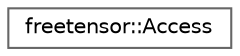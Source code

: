 digraph "Graphical Class Hierarchy"
{
 // LATEX_PDF_SIZE
  bgcolor="transparent";
  edge [fontname=Helvetica,fontsize=10,labelfontname=Helvetica,labelfontsize=10];
  node [fontname=Helvetica,fontsize=10,shape=box,height=0.2,width=0.4];
  rankdir="LR";
  Node0 [label="freetensor::Access",height=0.2,width=0.4,color="grey40", fillcolor="white", style="filled",URL="$structfreetensor_1_1Access.html",tooltip=" "];
}
